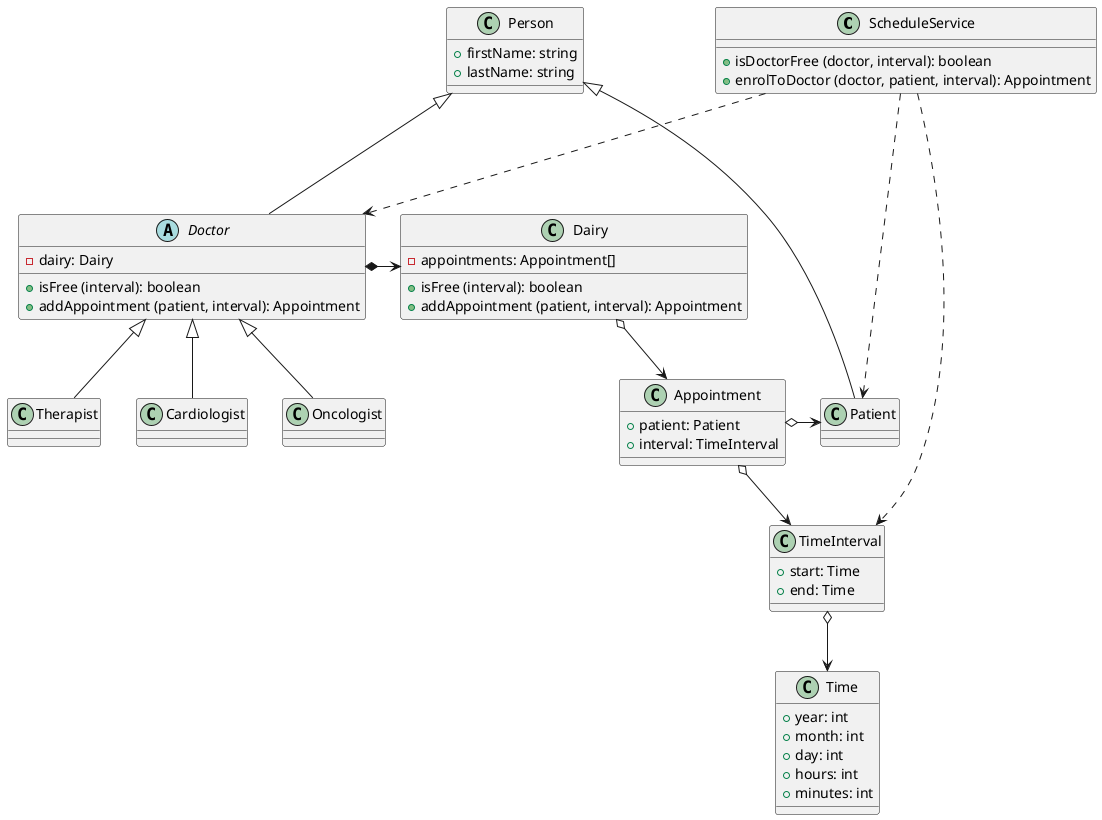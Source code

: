 @startuml

class ScheduleService {
    + isDoctorFree (doctor, interval): boolean
    + enrolToDoctor (doctor, patient, interval): Appointment
}

class Person {
    + firstName: string
    + lastName: string
}

class Dairy {
    - appointments: Appointment[]
    + isFree (interval): boolean
    + addAppointment (patient, interval): Appointment
}

abstract class Doctor {
    - dairy: Dairy
    + isFree (interval): boolean
    + addAppointment (patient, interval): Appointment
}

class Patient {

}

class Time {
    + year: int
    + month: int
    + day: int
    + hours: int
    + minutes: int
}

class TimeInterval {
    + start: Time
    + end: Time
}

class Appointment {
    + patient: Patient
    + interval: TimeInterval
}

ScheduleService ...> Doctor
ScheduleService ...> Patient
ScheduleService ...> TimeInterval

Person <|-down-- Doctor
Person <|-down-- Patient

Doctor *-right-> Dairy
Dairy o--> Appointment
Appointment o-down-> TimeInterval
TimeInterval o--> Time

Doctor <|-- Therapist
Doctor <|-- Cardiologist
Doctor <|-- Oncologist

Appointment o-right--> Patient

@enduml
